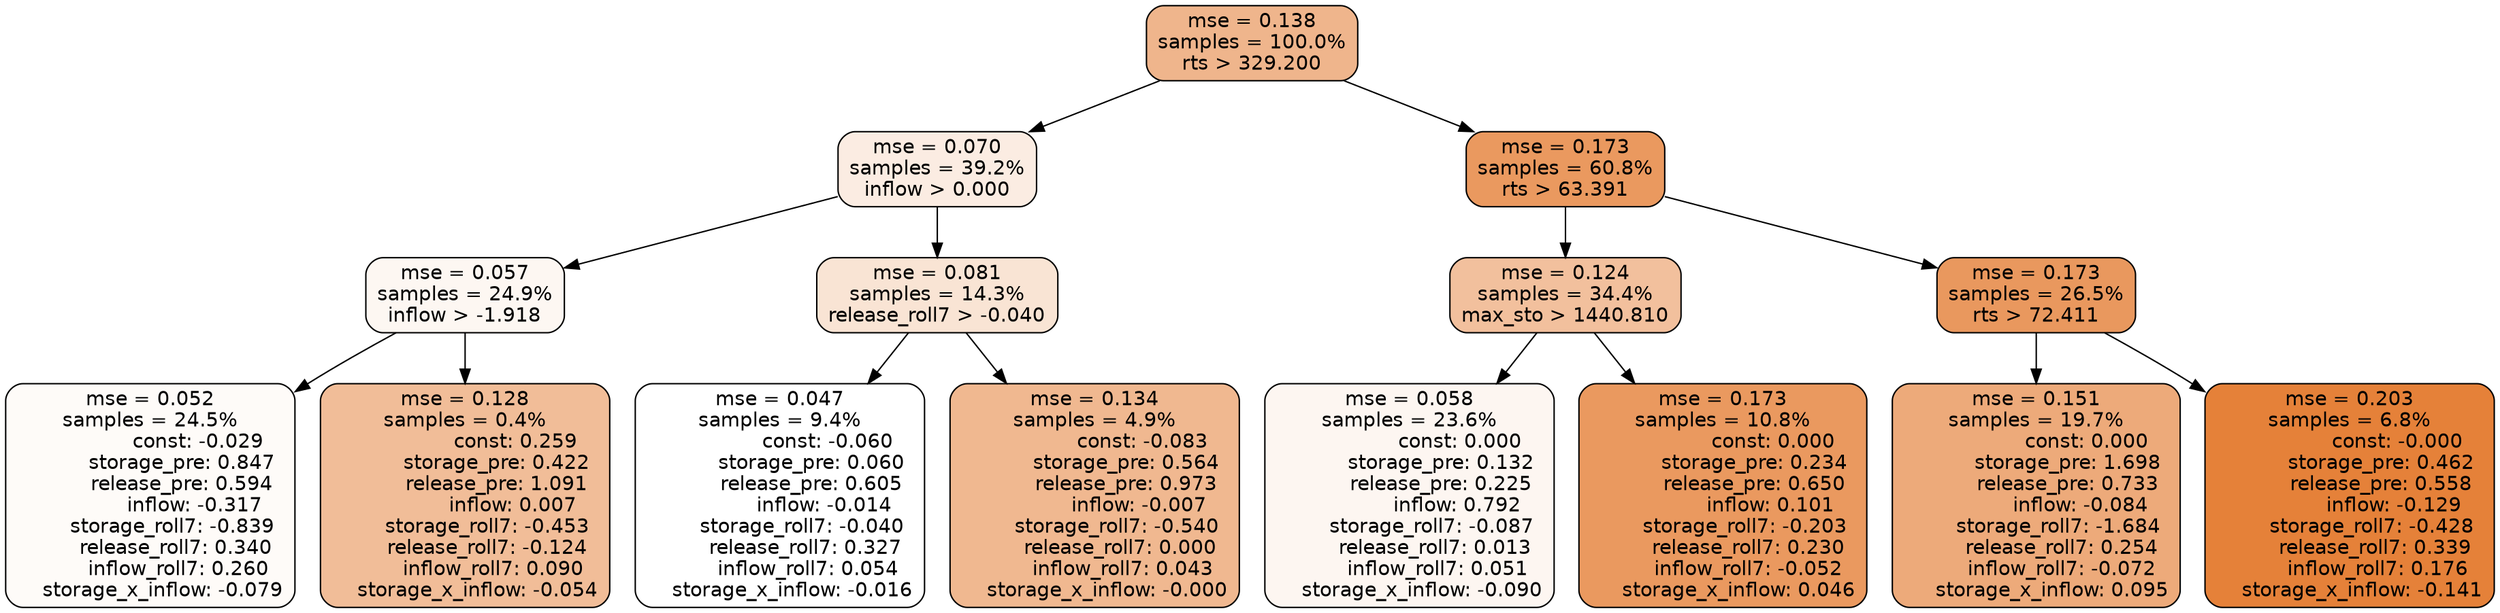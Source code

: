 digraph tree {
node [shape=rectangle, style="filled, rounded", color="black", fontname=helvetica] ;
edge [fontname=helvetica] ;
	"0" [label="mse = 0.138
samples = 100.0%
rts > 329.200", fillcolor="#efb58c"]
	"8" [label="mse = 0.070
samples = 39.2%
inflow > 0.000", fillcolor="#fbece2"]
	"1" [label="mse = 0.173
samples = 60.8%
rts > 63.391", fillcolor="#ea995f"]
	"9" [label="mse = 0.057
samples = 24.9%
inflow > -1.918", fillcolor="#fdf7f2"]
	"12" [label="mse = 0.081
samples = 14.3%
release_roll7 > -0.040", fillcolor="#f9e4d4"]
	"2" [label="mse = 0.124
samples = 34.4%
max_sto > 1440.810", fillcolor="#f2c09d"]
	"5" [label="mse = 0.173
samples = 26.5%
rts > 72.411", fillcolor="#e9985e"]
	"11" [label="mse = 0.052
samples = 24.5%
               const: -0.029
          storage_pre: 0.847
          release_pre: 0.594
              inflow: -0.317
       storage_roll7: -0.839
        release_roll7: 0.340
         inflow_roll7: 0.260
    storage_x_inflow: -0.079", fillcolor="#fefbf8"]
	"10" [label="mse = 0.128
samples = 0.4%
                const: 0.259
          storage_pre: 0.422
          release_pre: 1.091
               inflow: 0.007
       storage_roll7: -0.453
       release_roll7: -0.124
         inflow_roll7: 0.090
    storage_x_inflow: -0.054", fillcolor="#f1bd98"]
	"13" [label="mse = 0.047
samples = 9.4%
               const: -0.060
          storage_pre: 0.060
          release_pre: 0.605
              inflow: -0.014
       storage_roll7: -0.040
        release_roll7: 0.327
         inflow_roll7: 0.054
    storage_x_inflow: -0.016", fillcolor="#ffffff"]
	"14" [label="mse = 0.134
samples = 4.9%
               const: -0.083
          storage_pre: 0.564
          release_pre: 0.973
              inflow: -0.007
       storage_roll7: -0.540
        release_roll7: 0.000
         inflow_roll7: 0.043
    storage_x_inflow: -0.000", fillcolor="#f0b890"]
	"3" [label="mse = 0.058
samples = 23.6%
                const: 0.000
          storage_pre: 0.132
          release_pre: 0.225
               inflow: 0.792
       storage_roll7: -0.087
        release_roll7: 0.013
         inflow_roll7: 0.051
    storage_x_inflow: -0.090", fillcolor="#fdf6f1"]
	"4" [label="mse = 0.173
samples = 10.8%
                const: 0.000
          storage_pre: 0.234
          release_pre: 0.650
               inflow: 0.101
       storage_roll7: -0.203
        release_roll7: 0.230
        inflow_roll7: -0.052
     storage_x_inflow: 0.046", fillcolor="#ea995f"]
	"7" [label="mse = 0.151
samples = 19.7%
                const: 0.000
          storage_pre: 1.698
          release_pre: 0.733
              inflow: -0.084
       storage_roll7: -1.684
        release_roll7: 0.254
        inflow_roll7: -0.072
     storage_x_inflow: 0.095", fillcolor="#edaa7a"]
	"6" [label="mse = 0.203
samples = 6.8%
               const: -0.000
          storage_pre: 0.462
          release_pre: 0.558
              inflow: -0.129
       storage_roll7: -0.428
        release_roll7: 0.339
         inflow_roll7: 0.176
    storage_x_inflow: -0.141", fillcolor="#e58139"]

	"0" -> "1"
	"0" -> "8"
	"8" -> "9"
	"8" -> "12"
	"1" -> "2"
	"1" -> "5"
	"9" -> "10"
	"9" -> "11"
	"12" -> "13"
	"12" -> "14"
	"2" -> "3"
	"2" -> "4"
	"5" -> "6"
	"5" -> "7"
}